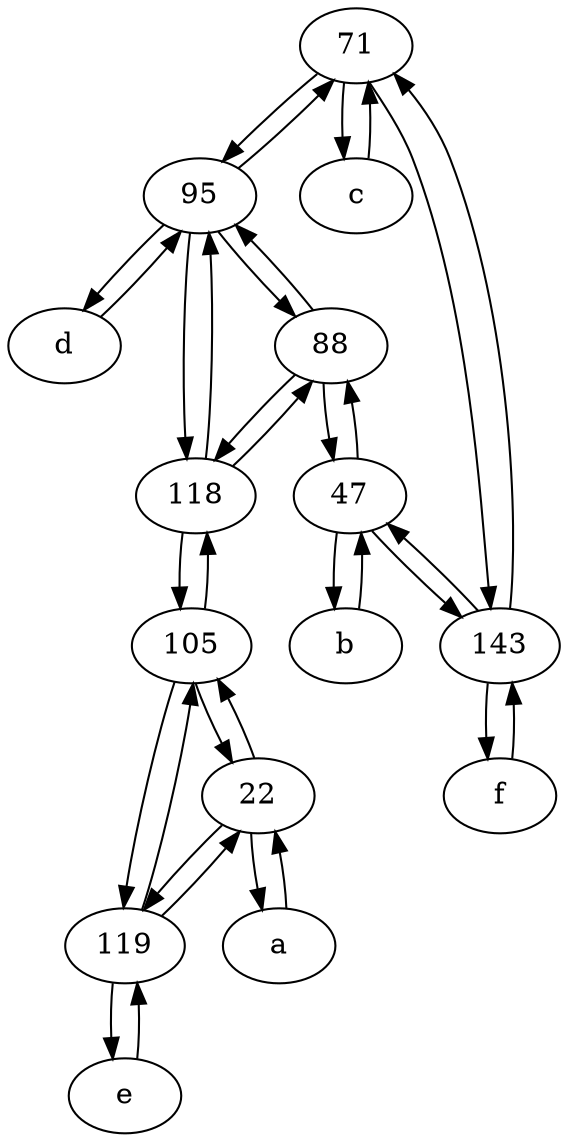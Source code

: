 digraph  {
	71;
	d [pos="20,30!"];
	22;
	95;
	b [pos="50,20!"];
	c [pos="20,10!"];
	e [pos="30,50!"];
	118;
	47;
	f [pos="15,45!"];
	143;
	88;
	119;
	105;
	a [pos="40,10!"];
	105 -> 22;
	118 -> 88;
	95 -> 88;
	d -> 95;
	b -> 47;
	105 -> 119;
	105 -> 118;
	143 -> 71;
	71 -> 143;
	47 -> b;
	88 -> 47;
	22 -> a;
	22 -> 119;
	119 -> e;
	e -> 119;
	119 -> 22;
	88 -> 118;
	47 -> 88;
	71 -> 95;
	143 -> 47;
	88 -> 95;
	22 -> 105;
	95 -> 118;
	143 -> f;
	f -> 143;
	119 -> 105;
	95 -> 71;
	47 -> 143;
	95 -> d;
	a -> 22;
	c -> 71;
	118 -> 95;
	71 -> c;
	118 -> 105;

	}